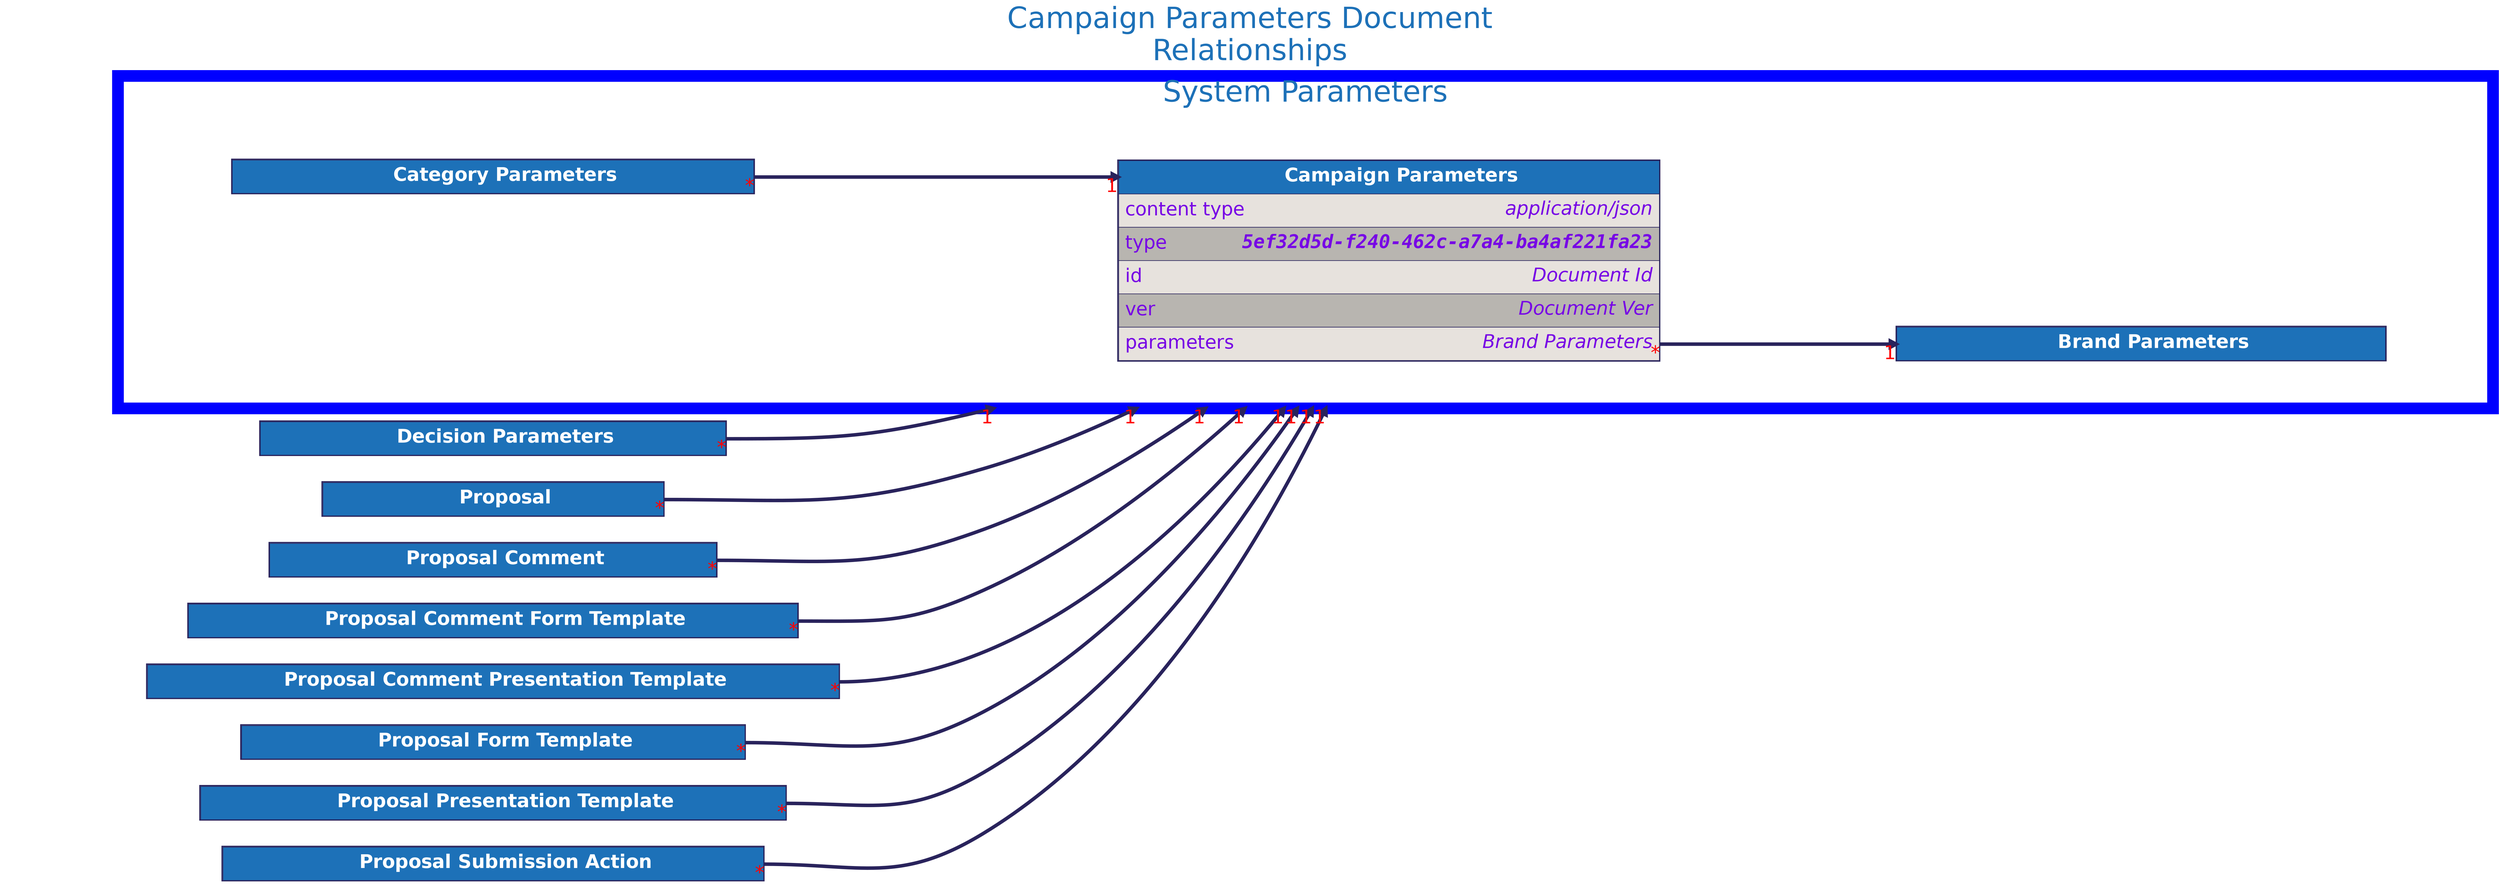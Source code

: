 digraph "Campaign Parameters" {
    rankdir="LR"
    graph [fontname="helvetica", fontsize="32", fontcolor="#29235c", bgcolor="white"];
    node [penwidth="0", margin="0", fontname="helvetica", fontsize="32", fontcolor="#29235c"];
    edge [fontname="helvetica", fontsize="32", fontcolor="red", color="#29235c"];

    labelloc="t"
    label="Campaign Parameters Document
Relationships"
    fontcolor="#1d71b8"
    fontsize=50
    compound=true



    subgraph cluster_system_parameters {
        label = "System Parameters";
        color=blue
        penwidth=20

        "Brand Parameters" [
            id="Brand Parameters";
            label=<
                <TABLE BORDER="2" COLOR="#29235c" CELLBORDER="1" CELLSPACING="0" CELLPADDING="10">
                <TR>
                    <TD PORT="title" BGCOLOR="#1d71b8" HREF="../brand_parameters/">
                        <FONT COLOR="#ffffff"><B> Brand Parameters </B></FONT>
                    </TD>
                </TR>

                </TABLE>
            >
        ];


        "Campaign Parameters" [
            id="Campaign Parameters";
            label=<
                <TABLE BORDER="2" COLOR="#29235c" CELLBORDER="1" CELLSPACING="0" CELLPADDING="10">
                <TR>
                    <TD PORT="title" BGCOLOR="#1d71b8" HREF="../campaign_parameters/">
                        <FONT COLOR="#ffffff"><B> Campaign Parameters </B></FONT>
                    </TD>
                </TR>
                <TR>
                    <TD ALIGN="LEFT" PORT="content type" BGCOLOR="#e7e2dd">
                        <TABLE CELLPADDING="0" CELLSPACING="0" BORDER="0">
                            <TR>
                                <TD ALIGN="LEFT" VALIGN="TOP" WIDTH="200"><FONT COLOR="#7706E5">content type</FONT></TD>
                                <TD ALIGN="RIGHT"><FONT COLOR="#7706E5"><I>application/json</I></FONT></TD>
                            </TR>
                        </TABLE>
                    </TD>
                </TR>
                <TR>
                    <TD ALIGN="LEFT" PORT="type" BGCOLOR="#b8b5b0">
                        <TABLE CELLPADDING="0" CELLSPACING="0" BORDER="0">
                            <TR>
                                <TD ALIGN="LEFT" VALIGN="TOP" WIDTH="200"><FONT COLOR="#7706E5">type</FONT></TD>
                                <TD ALIGN="RIGHT"><FONT FACE="Courier" COLOR="#7706E5"><B><I>5ef32d5d-f240-462c-a7a4-ba4af221fa23</I></B></FONT></TD>
                            </TR>
                        </TABLE>
                    </TD>
                </TR>
                <TR>
                    <TD ALIGN="LEFT" PORT="id" BGCOLOR="#e7e2dd">
                        <TABLE CELLPADDING="0" CELLSPACING="0" BORDER="0">
                            <TR>
                                <TD ALIGN="LEFT" VALIGN="TOP" WIDTH="200"><FONT COLOR="#7706E5">id</FONT></TD>
                                <TD ALIGN="RIGHT"><FONT COLOR="#7706E5"><I>Document Id</I></FONT></TD>
                            </TR>
                        </TABLE>
                    </TD>
                </TR>
                <TR>
                    <TD ALIGN="LEFT" PORT="ver" BGCOLOR="#b8b5b0">
                        <TABLE CELLPADDING="0" CELLSPACING="0" BORDER="0">
                            <TR>
                                <TD ALIGN="LEFT" VALIGN="TOP" WIDTH="200"><FONT COLOR="#7706E5">ver</FONT></TD>
                                <TD ALIGN="RIGHT"><FONT COLOR="#7706E5"><I>Document Ver</I></FONT></TD>
                            </TR>
                        </TABLE>
                    </TD>
                </TR>
                <TR>
                    <TD ALIGN="LEFT" PORT="parameters" BGCOLOR="#e7e2dd">
                        <TABLE CELLPADDING="0" CELLSPACING="0" BORDER="0">
                            <TR>
                                <TD ALIGN="LEFT" VALIGN="TOP" WIDTH="200"><FONT COLOR="#7706E5">parameters</FONT></TD>
                                <TD ALIGN="RIGHT"><FONT COLOR="#7706E5"><I>Brand Parameters</I></FONT></TD>
                            </TR>
                        </TABLE>
                    </TD>
                </TR>

                </TABLE>
            >
        ];


        "Category Parameters" [
            id="Category Parameters";
            label=<
                <TABLE BORDER="2" COLOR="#29235c" CELLBORDER="1" CELLSPACING="0" CELLPADDING="10">
                <TR>
                    <TD PORT="title" BGCOLOR="#1d71b8" HREF="../category_parameters/">
                        <FONT COLOR="#ffffff"><B> Category Parameters </B></FONT>
                    </TD>
                </TR>

                </TABLE>
            >
        ];

    }

    "Decision Parameters" [
        id="Decision Parameters";
        label=<
            <TABLE BORDER="2" COLOR="#29235c" CELLBORDER="1" CELLSPACING="0" CELLPADDING="10">
            <TR>
                <TD PORT="title" BGCOLOR="#1d71b8" HREF="../decision_parameters/">
                    <FONT COLOR="#ffffff"><B> Decision Parameters </B></FONT>
                </TD>
            </TR>

            </TABLE>
        >
    ];


    "Proposal" [
        id="Proposal";
        label=<
            <TABLE BORDER="2" COLOR="#29235c" CELLBORDER="1" CELLSPACING="0" CELLPADDING="10">
            <TR>
                <TD PORT="title" BGCOLOR="#1d71b8" HREF="../proposal/">
                    <FONT COLOR="#ffffff"><B> Proposal </B></FONT>
                </TD>
            </TR>

            </TABLE>
        >
    ];


    "Proposal Comment" [
        id="Proposal Comment";
        label=<
            <TABLE BORDER="2" COLOR="#29235c" CELLBORDER="1" CELLSPACING="0" CELLPADDING="10">
            <TR>
                <TD PORT="title" BGCOLOR="#1d71b8" HREF="../proposal_comment/">
                    <FONT COLOR="#ffffff"><B> Proposal Comment </B></FONT>
                </TD>
            </TR>

            </TABLE>
        >
    ];


    "Proposal Comment Form Template" [
        id="Proposal Comment Form Template";
        label=<
            <TABLE BORDER="2" COLOR="#29235c" CELLBORDER="1" CELLSPACING="0" CELLPADDING="10">
            <TR>
                <TD PORT="title" BGCOLOR="#1d71b8" HREF="../proposal_comment_form_template/">
                    <FONT COLOR="#ffffff"><B> Proposal Comment Form Template </B></FONT>
                </TD>
            </TR>

            </TABLE>
        >
    ];


    "Proposal Comment Presentation Template" [
        id="Proposal Comment Presentation Template";
        label=<
            <TABLE BORDER="2" COLOR="#29235c" CELLBORDER="1" CELLSPACING="0" CELLPADDING="10">
            <TR>
                <TD PORT="title" BGCOLOR="#1d71b8" HREF="../proposal_comment_presentation_template/">
                    <FONT COLOR="#ffffff"><B> Proposal Comment Presentation Template </B></FONT>
                </TD>
            </TR>

            </TABLE>
        >
    ];


    "Proposal Form Template" [
        id="Proposal Form Template";
        label=<
            <TABLE BORDER="2" COLOR="#29235c" CELLBORDER="1" CELLSPACING="0" CELLPADDING="10">
            <TR>
                <TD PORT="title" BGCOLOR="#1d71b8" HREF="../proposal_form_template/">
                    <FONT COLOR="#ffffff"><B> Proposal Form Template </B></FONT>
                </TD>
            </TR>

            </TABLE>
        >
    ];


    "Proposal Presentation Template" [
        id="Proposal Presentation Template";
        label=<
            <TABLE BORDER="2" COLOR="#29235c" CELLBORDER="1" CELLSPACING="0" CELLPADDING="10">
            <TR>
                <TD PORT="title" BGCOLOR="#1d71b8" HREF="../proposal_presentation_template/">
                    <FONT COLOR="#ffffff"><B> Proposal Presentation Template </B></FONT>
                </TD>
            </TR>

            </TABLE>
        >
    ];


    "Proposal Submission Action" [
        id="Proposal Submission Action";
        label=<
            <TABLE BORDER="2" COLOR="#29235c" CELLBORDER="1" CELLSPACING="0" CELLPADDING="10">
            <TR>
                <TD PORT="title" BGCOLOR="#1d71b8" HREF="../proposal_submission_action/">
                    <FONT COLOR="#ffffff"><B> Proposal Submission Action </B></FONT>
                </TD>
            </TR>

            </TABLE>
        >
    ];


    "Campaign Parameters":"parameters":e -> "Brand Parameters":"title":w [dir=forward, penwidth=6, color="#29235c", headlabel="1", taillabel="*"]
    "Category Parameters":"title":e -> "Campaign Parameters":"title":w [dir=forward, penwidth=6, color="#29235c", headlabel="1", taillabel="*"]
    "Decision Parameters":"title":e -> "Campaign Parameters" [dir=forward, penwidth=6, color="#29235c", headlabel="1", taillabel="*", lhead="cluster_system_parameters"]
    "Proposal":"title":e -> "Campaign Parameters" [dir=forward, penwidth=6, color="#29235c", headlabel="1", taillabel="*", lhead="cluster_system_parameters"]
    "Proposal Comment":"title":e -> "Campaign Parameters" [dir=forward, penwidth=6, color="#29235c", headlabel="1", taillabel="*", lhead="cluster_system_parameters"]
    "Proposal Comment Form Template":"title":e -> "Campaign Parameters" [dir=forward, penwidth=6, color="#29235c", headlabel="1", taillabel="*", lhead="cluster_system_parameters"]
    "Proposal Comment Presentation Template":"title":e -> "Campaign Parameters" [dir=forward, penwidth=6, color="#29235c", headlabel="1", taillabel="*", lhead="cluster_system_parameters"]
    "Proposal Form Template":"title":e -> "Campaign Parameters" [dir=forward, penwidth=6, color="#29235c", headlabel="1", taillabel="*", lhead="cluster_system_parameters"]
    "Proposal Presentation Template":"title":e -> "Campaign Parameters" [dir=forward, penwidth=6, color="#29235c", headlabel="1", taillabel="*", lhead="cluster_system_parameters"]
    "Proposal Submission Action":"title":e -> "Campaign Parameters" [dir=forward, penwidth=6, color="#29235c", headlabel="1", taillabel="*", lhead="cluster_system_parameters"]
}
